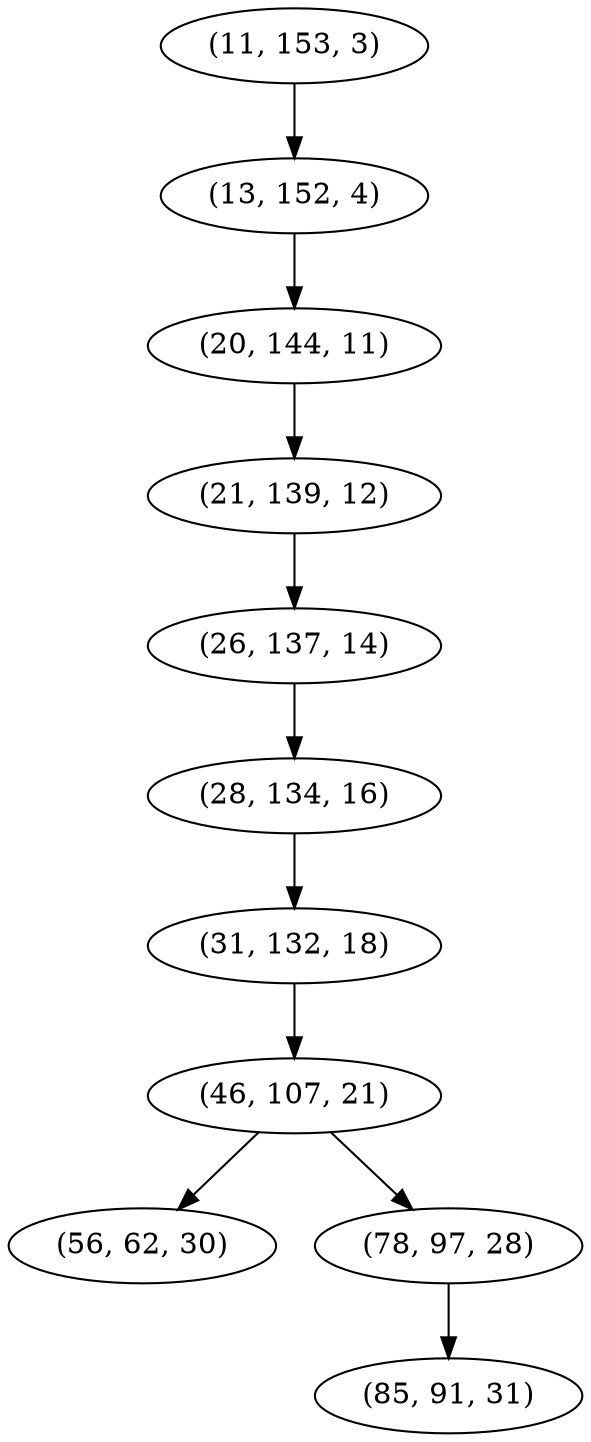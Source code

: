 digraph tree {
    "(11, 153, 3)";
    "(13, 152, 4)";
    "(20, 144, 11)";
    "(21, 139, 12)";
    "(26, 137, 14)";
    "(28, 134, 16)";
    "(31, 132, 18)";
    "(46, 107, 21)";
    "(56, 62, 30)";
    "(78, 97, 28)";
    "(85, 91, 31)";
    "(11, 153, 3)" -> "(13, 152, 4)";
    "(13, 152, 4)" -> "(20, 144, 11)";
    "(20, 144, 11)" -> "(21, 139, 12)";
    "(21, 139, 12)" -> "(26, 137, 14)";
    "(26, 137, 14)" -> "(28, 134, 16)";
    "(28, 134, 16)" -> "(31, 132, 18)";
    "(31, 132, 18)" -> "(46, 107, 21)";
    "(46, 107, 21)" -> "(56, 62, 30)";
    "(46, 107, 21)" -> "(78, 97, 28)";
    "(78, 97, 28)" -> "(85, 91, 31)";
}
